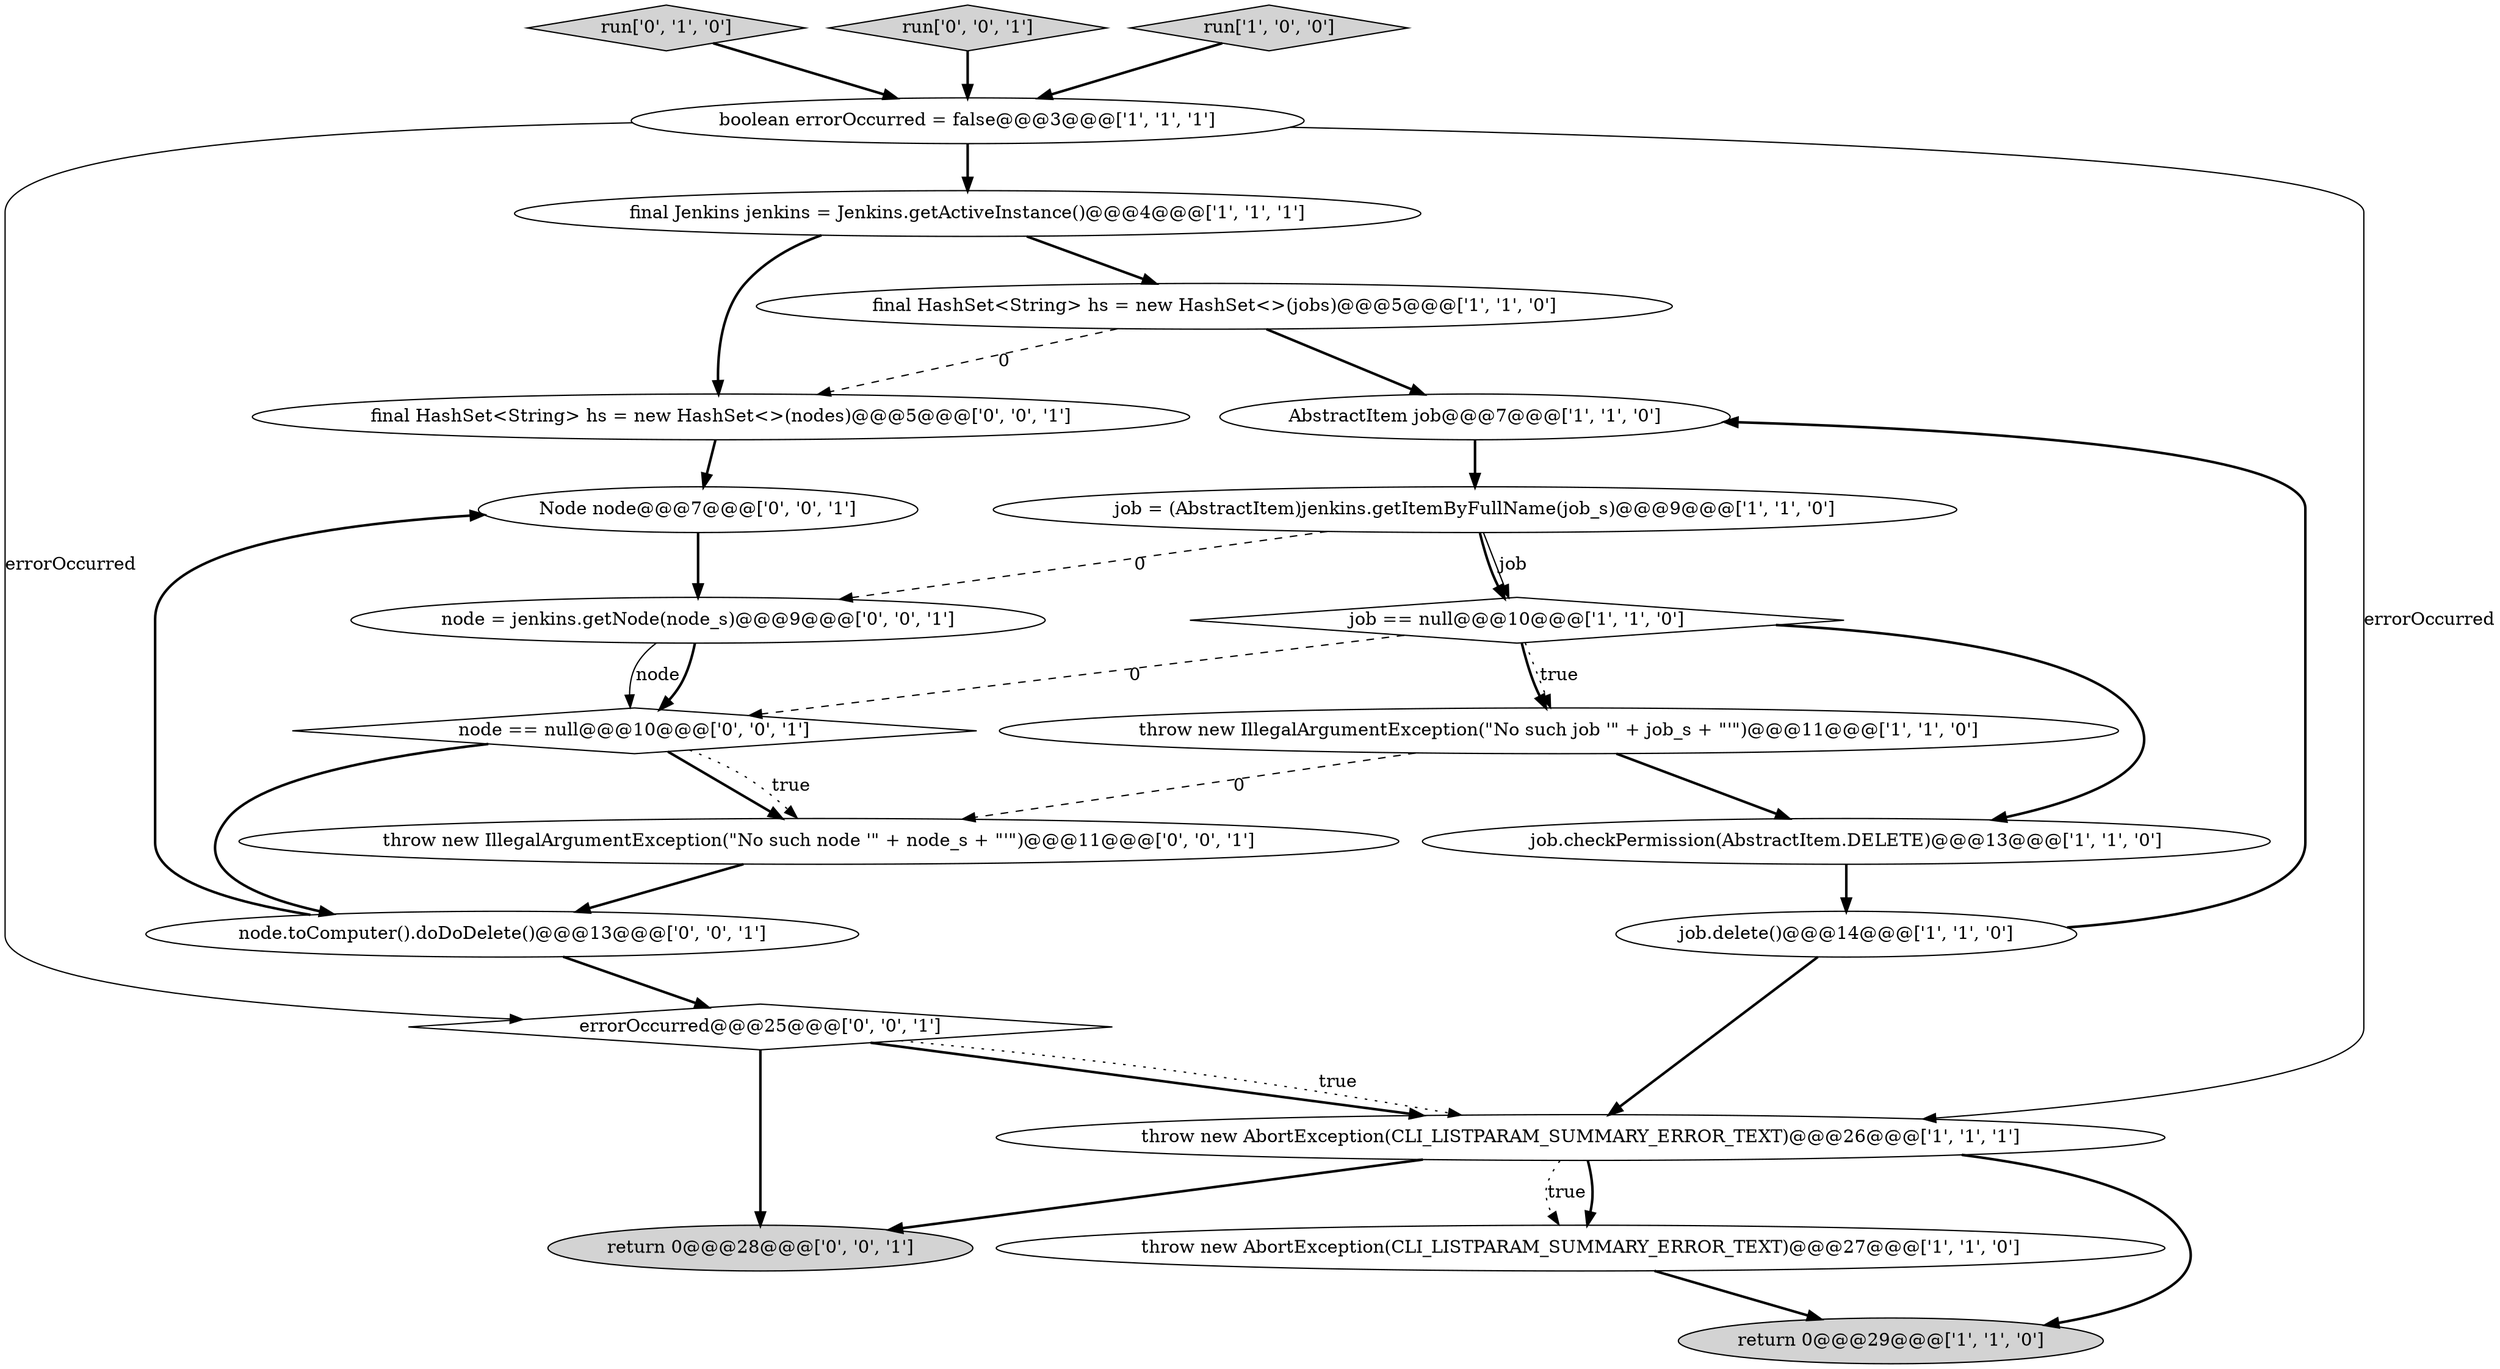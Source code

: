 digraph {
11 [style = filled, label = "return 0@@@29@@@['1', '1', '0']", fillcolor = lightgray, shape = ellipse image = "AAA0AAABBB1BBB"];
17 [style = filled, label = "final HashSet<String> hs = new HashSet<>(nodes)@@@5@@@['0', '0', '1']", fillcolor = white, shape = ellipse image = "AAA0AAABBB3BBB"];
18 [style = filled, label = "node == null@@@10@@@['0', '0', '1']", fillcolor = white, shape = diamond image = "AAA0AAABBB3BBB"];
21 [style = filled, label = "return 0@@@28@@@['0', '0', '1']", fillcolor = lightgray, shape = ellipse image = "AAA0AAABBB3BBB"];
13 [style = filled, label = "run['0', '1', '0']", fillcolor = lightgray, shape = diamond image = "AAA0AAABBB2BBB"];
3 [style = filled, label = "final HashSet<String> hs = new HashSet<>(jobs)@@@5@@@['1', '1', '0']", fillcolor = white, shape = ellipse image = "AAA0AAABBB1BBB"];
5 [style = filled, label = "throw new AbortException(CLI_LISTPARAM_SUMMARY_ERROR_TEXT)@@@27@@@['1', '1', '0']", fillcolor = white, shape = ellipse image = "AAA0AAABBB1BBB"];
12 [style = filled, label = "job.checkPermission(AbstractItem.DELETE)@@@13@@@['1', '1', '0']", fillcolor = white, shape = ellipse image = "AAA0AAABBB1BBB"];
14 [style = filled, label = "Node node@@@7@@@['0', '0', '1']", fillcolor = white, shape = ellipse image = "AAA0AAABBB3BBB"];
9 [style = filled, label = "final Jenkins jenkins = Jenkins.getActiveInstance()@@@4@@@['1', '1', '1']", fillcolor = white, shape = ellipse image = "AAA0AAABBB1BBB"];
19 [style = filled, label = "throw new IllegalArgumentException(\"No such node '\" + node_s + \"'\")@@@11@@@['0', '0', '1']", fillcolor = white, shape = ellipse image = "AAA0AAABBB3BBB"];
1 [style = filled, label = "throw new AbortException(CLI_LISTPARAM_SUMMARY_ERROR_TEXT)@@@26@@@['1', '1', '1']", fillcolor = white, shape = ellipse image = "AAA0AAABBB1BBB"];
16 [style = filled, label = "run['0', '0', '1']", fillcolor = lightgray, shape = diamond image = "AAA0AAABBB3BBB"];
10 [style = filled, label = "throw new IllegalArgumentException(\"No such job '\" + job_s + \"'\")@@@11@@@['1', '1', '0']", fillcolor = white, shape = ellipse image = "AAA0AAABBB1BBB"];
6 [style = filled, label = "boolean errorOccurred = false@@@3@@@['1', '1', '1']", fillcolor = white, shape = ellipse image = "AAA0AAABBB1BBB"];
4 [style = filled, label = "AbstractItem job@@@7@@@['1', '1', '0']", fillcolor = white, shape = ellipse image = "AAA0AAABBB1BBB"];
22 [style = filled, label = "node = jenkins.getNode(node_s)@@@9@@@['0', '0', '1']", fillcolor = white, shape = ellipse image = "AAA0AAABBB3BBB"];
7 [style = filled, label = "job = (AbstractItem)jenkins.getItemByFullName(job_s)@@@9@@@['1', '1', '0']", fillcolor = white, shape = ellipse image = "AAA0AAABBB1BBB"];
15 [style = filled, label = "node.toComputer().doDoDelete()@@@13@@@['0', '0', '1']", fillcolor = white, shape = ellipse image = "AAA0AAABBB3BBB"];
20 [style = filled, label = "errorOccurred@@@25@@@['0', '0', '1']", fillcolor = white, shape = diamond image = "AAA0AAABBB3BBB"];
8 [style = filled, label = "job.delete()@@@14@@@['1', '1', '0']", fillcolor = white, shape = ellipse image = "AAA0AAABBB1BBB"];
0 [style = filled, label = "job == null@@@10@@@['1', '1', '0']", fillcolor = white, shape = diamond image = "AAA0AAABBB1BBB"];
2 [style = filled, label = "run['1', '0', '0']", fillcolor = lightgray, shape = diamond image = "AAA0AAABBB1BBB"];
1->5 [style = bold, label=""];
3->17 [style = dashed, label="0"];
15->14 [style = bold, label=""];
0->10 [style = dotted, label="true"];
2->6 [style = bold, label=""];
10->19 [style = dashed, label="0"];
16->6 [style = bold, label=""];
0->12 [style = bold, label=""];
6->20 [style = solid, label="errorOccurred"];
18->15 [style = bold, label=""];
14->22 [style = bold, label=""];
18->19 [style = bold, label=""];
18->19 [style = dotted, label="true"];
9->17 [style = bold, label=""];
7->0 [style = bold, label=""];
20->1 [style = bold, label=""];
7->0 [style = solid, label="job"];
3->4 [style = bold, label=""];
4->7 [style = bold, label=""];
1->11 [style = bold, label=""];
20->21 [style = bold, label=""];
8->1 [style = bold, label=""];
22->18 [style = solid, label="node"];
0->10 [style = bold, label=""];
22->18 [style = bold, label=""];
6->1 [style = solid, label="errorOccurred"];
20->1 [style = dotted, label="true"];
17->14 [style = bold, label=""];
10->12 [style = bold, label=""];
12->8 [style = bold, label=""];
15->20 [style = bold, label=""];
1->21 [style = bold, label=""];
9->3 [style = bold, label=""];
0->18 [style = dashed, label="0"];
5->11 [style = bold, label=""];
8->4 [style = bold, label=""];
13->6 [style = bold, label=""];
6->9 [style = bold, label=""];
19->15 [style = bold, label=""];
7->22 [style = dashed, label="0"];
1->5 [style = dotted, label="true"];
}
